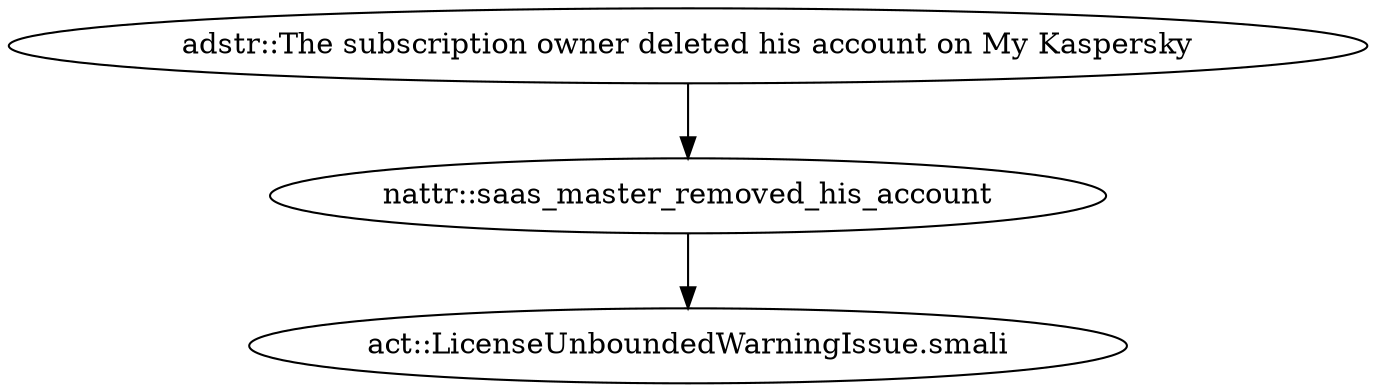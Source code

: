 digraph G {
"adstr::The subscription owner deleted his account on My Kaspersky" -> "nattr::saas_master_removed_his_account"
"nattr::saas_master_removed_his_account" -> "act::LicenseUnboundedWarningIssue.smali"
}
